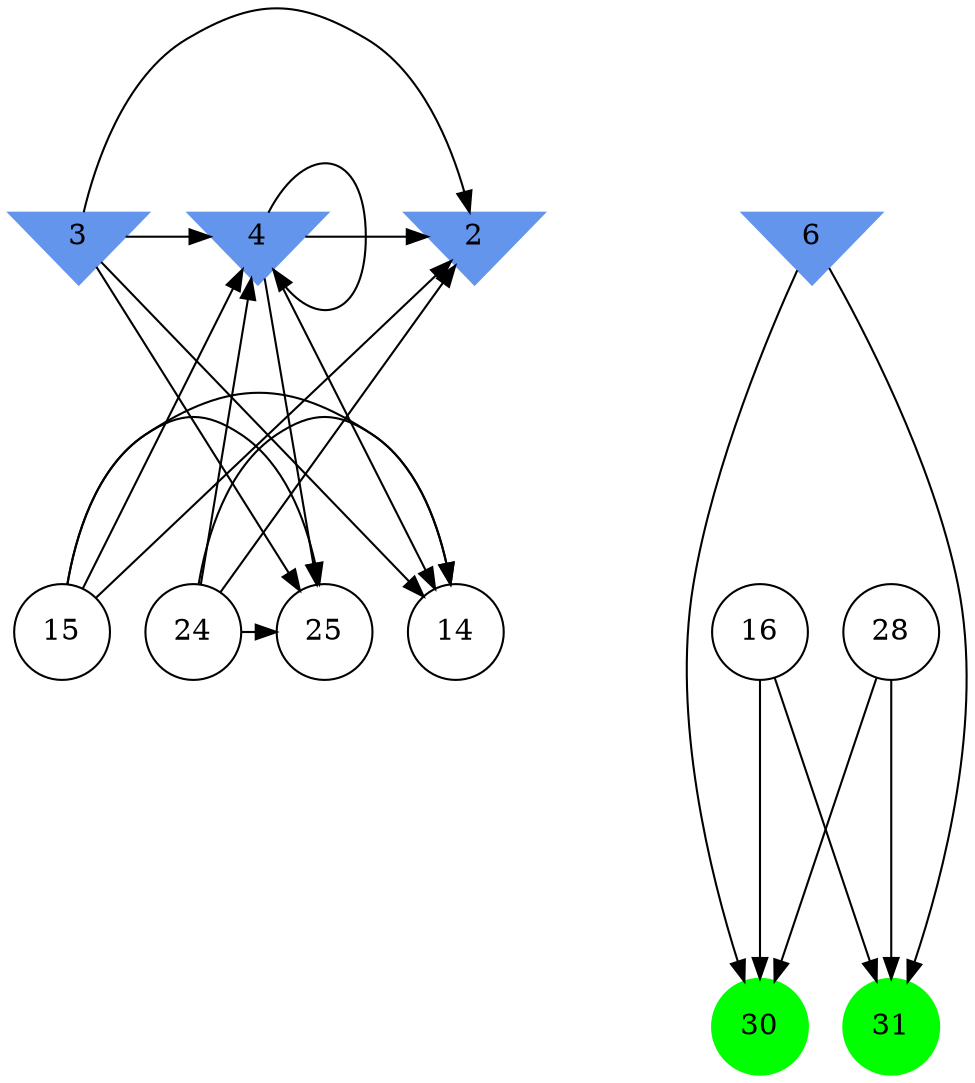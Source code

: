 digraph brain {
	ranksep=2.0;
	2 [shape=invtriangle,style=filled,color=cornflowerblue];
	3 [shape=invtriangle,style=filled,color=cornflowerblue];
	4 [shape=invtriangle,style=filled,color=cornflowerblue];
	6 [shape=invtriangle,style=filled,color=cornflowerblue];
	14 [shape=circle,color=black];
	15 [shape=circle,color=black];
	16 [shape=circle,color=black];
	24 [shape=circle,color=black];
	25 [shape=circle,color=black];
	28 [shape=circle,color=black];
	30 [shape=circle,style=filled,color=green];
	31 [shape=circle,style=filled,color=green];
	6	->	31;
	6	->	30;
	16	->	31;
	16	->	30;
	28	->	31;
	28	->	30;
	24	->	2;
	24	->	25;
	24	->	4;
	24	->	14;
	15	->	2;
	15	->	25;
	15	->	4;
	15	->	14;
	4	->	2;
	4	->	25;
	4	->	4;
	4	->	14;
	3	->	2;
	3	->	25;
	3	->	4;
	3	->	14;
	{ rank=same; 2; 3; 4; 6; }
	{ rank=same; 14; 15; 16; 24; 25; 28; }
	{ rank=same; 30; 31; }
}
